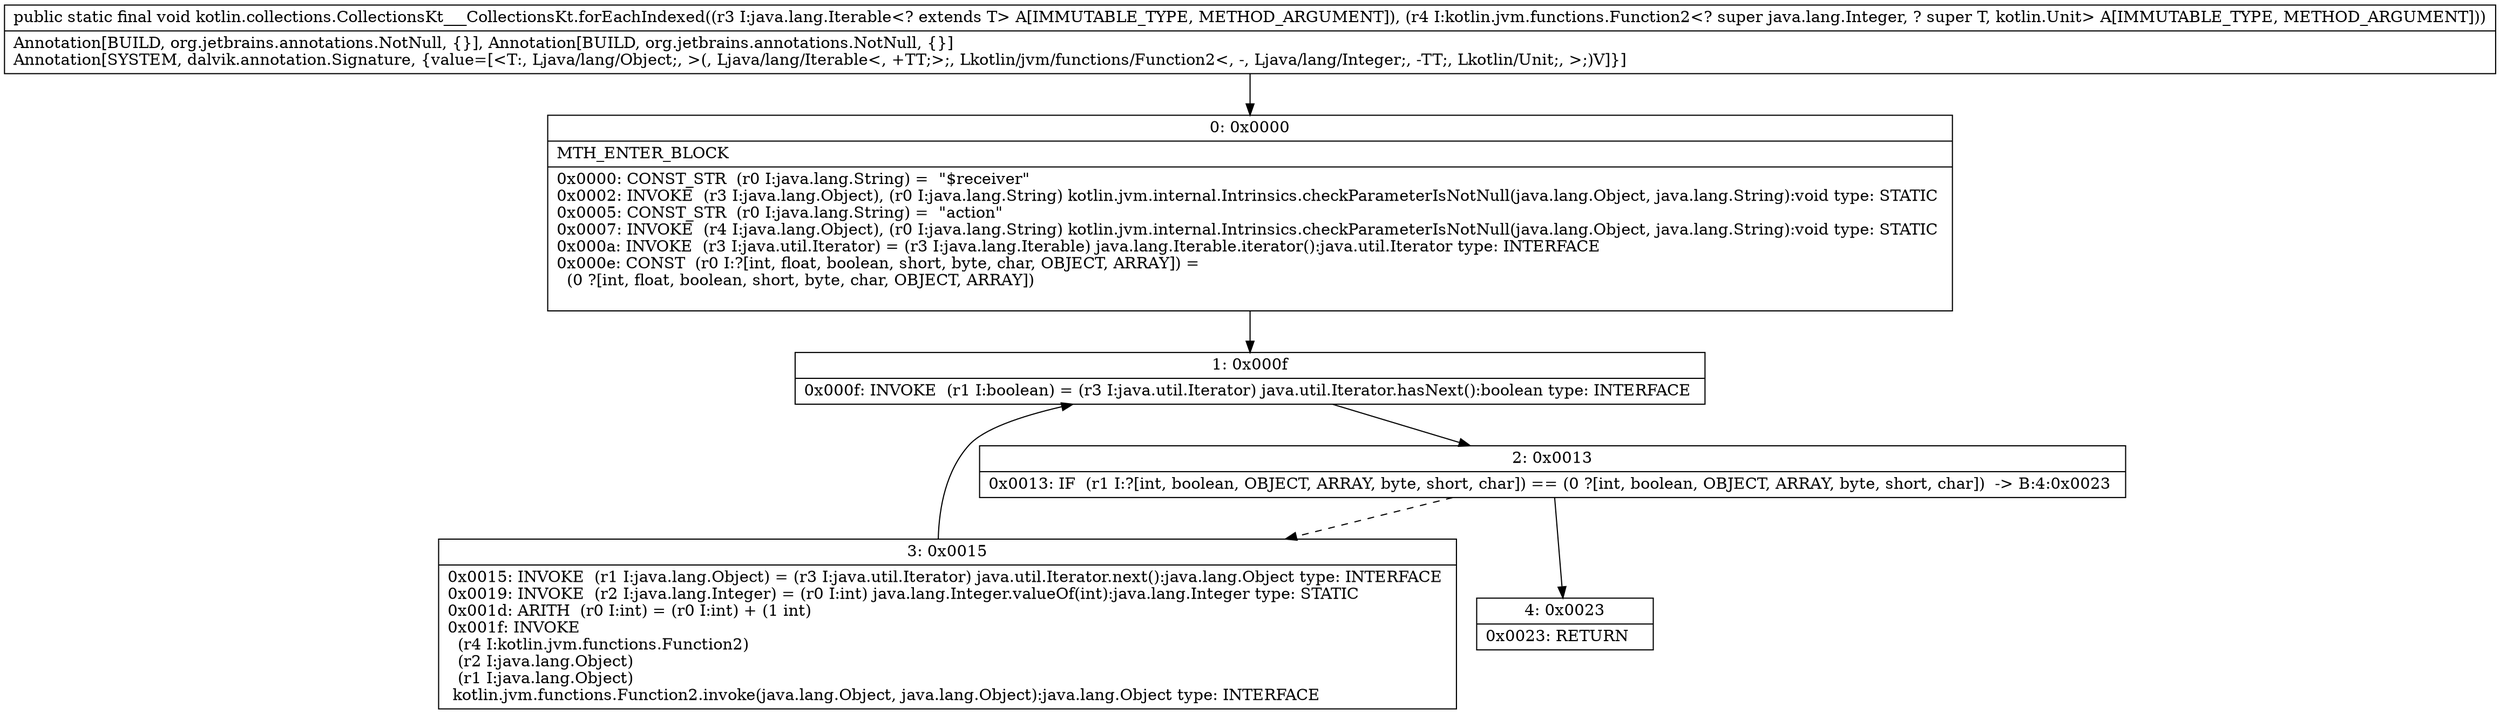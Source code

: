 digraph "CFG forkotlin.collections.CollectionsKt___CollectionsKt.forEachIndexed(Ljava\/lang\/Iterable;Lkotlin\/jvm\/functions\/Function2;)V" {
Node_0 [shape=record,label="{0\:\ 0x0000|MTH_ENTER_BLOCK\l|0x0000: CONST_STR  (r0 I:java.lang.String) =  \"$receiver\" \l0x0002: INVOKE  (r3 I:java.lang.Object), (r0 I:java.lang.String) kotlin.jvm.internal.Intrinsics.checkParameterIsNotNull(java.lang.Object, java.lang.String):void type: STATIC \l0x0005: CONST_STR  (r0 I:java.lang.String) =  \"action\" \l0x0007: INVOKE  (r4 I:java.lang.Object), (r0 I:java.lang.String) kotlin.jvm.internal.Intrinsics.checkParameterIsNotNull(java.lang.Object, java.lang.String):void type: STATIC \l0x000a: INVOKE  (r3 I:java.util.Iterator) = (r3 I:java.lang.Iterable) java.lang.Iterable.iterator():java.util.Iterator type: INTERFACE \l0x000e: CONST  (r0 I:?[int, float, boolean, short, byte, char, OBJECT, ARRAY]) = \l  (0 ?[int, float, boolean, short, byte, char, OBJECT, ARRAY])\l \l}"];
Node_1 [shape=record,label="{1\:\ 0x000f|0x000f: INVOKE  (r1 I:boolean) = (r3 I:java.util.Iterator) java.util.Iterator.hasNext():boolean type: INTERFACE \l}"];
Node_2 [shape=record,label="{2\:\ 0x0013|0x0013: IF  (r1 I:?[int, boolean, OBJECT, ARRAY, byte, short, char]) == (0 ?[int, boolean, OBJECT, ARRAY, byte, short, char])  \-\> B:4:0x0023 \l}"];
Node_3 [shape=record,label="{3\:\ 0x0015|0x0015: INVOKE  (r1 I:java.lang.Object) = (r3 I:java.util.Iterator) java.util.Iterator.next():java.lang.Object type: INTERFACE \l0x0019: INVOKE  (r2 I:java.lang.Integer) = (r0 I:int) java.lang.Integer.valueOf(int):java.lang.Integer type: STATIC \l0x001d: ARITH  (r0 I:int) = (r0 I:int) + (1 int) \l0x001f: INVOKE  \l  (r4 I:kotlin.jvm.functions.Function2)\l  (r2 I:java.lang.Object)\l  (r1 I:java.lang.Object)\l kotlin.jvm.functions.Function2.invoke(java.lang.Object, java.lang.Object):java.lang.Object type: INTERFACE \l}"];
Node_4 [shape=record,label="{4\:\ 0x0023|0x0023: RETURN   \l}"];
MethodNode[shape=record,label="{public static final void kotlin.collections.CollectionsKt___CollectionsKt.forEachIndexed((r3 I:java.lang.Iterable\<? extends T\> A[IMMUTABLE_TYPE, METHOD_ARGUMENT]), (r4 I:kotlin.jvm.functions.Function2\<? super java.lang.Integer, ? super T, kotlin.Unit\> A[IMMUTABLE_TYPE, METHOD_ARGUMENT]))  | Annotation[BUILD, org.jetbrains.annotations.NotNull, \{\}], Annotation[BUILD, org.jetbrains.annotations.NotNull, \{\}]\lAnnotation[SYSTEM, dalvik.annotation.Signature, \{value=[\<T:, Ljava\/lang\/Object;, \>(, Ljava\/lang\/Iterable\<, +TT;\>;, Lkotlin\/jvm\/functions\/Function2\<, \-, Ljava\/lang\/Integer;, \-TT;, Lkotlin\/Unit;, \>;)V]\}]\l}"];
MethodNode -> Node_0;
Node_0 -> Node_1;
Node_1 -> Node_2;
Node_2 -> Node_3[style=dashed];
Node_2 -> Node_4;
Node_3 -> Node_1;
}

